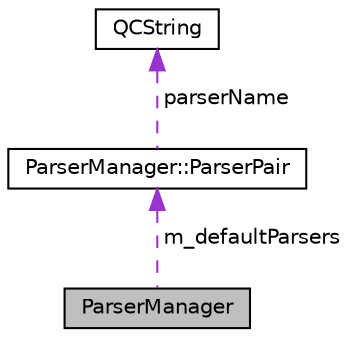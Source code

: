 digraph "ParserManager"
{
 // INTERACTIVE_SVG=YES
 // LATEX_PDF_SIZE
  edge [fontname="Helvetica",fontsize="10",labelfontname="Helvetica",labelfontsize="10"];
  node [fontname="Helvetica",fontsize="10",shape=record];
  Node1 [label="ParserManager",height=0.2,width=0.4,color="black", fillcolor="grey75", style="filled", fontcolor="black",tooltip="Manages programming language parsers."];
  Node2 -> Node1 [dir="back",color="darkorchid3",fontsize="10",style="dashed",label=" m_defaultParsers" ,fontname="Helvetica"];
  Node2 [label="ParserManager::ParserPair",height=0.2,width=0.4,color="black", fillcolor="white", style="filled",URL="$df/d04/struct_parser_manager_1_1_parser_pair.html",tooltip=" "];
  Node3 -> Node2 [dir="back",color="darkorchid3",fontsize="10",style="dashed",label=" parserName" ,fontname="Helvetica"];
  Node3 [label="QCString",height=0.2,width=0.4,color="black", fillcolor="white", style="filled",URL="$d9/d45/class_q_c_string.html",tooltip="This is an alternative implementation of QCString."];
}
